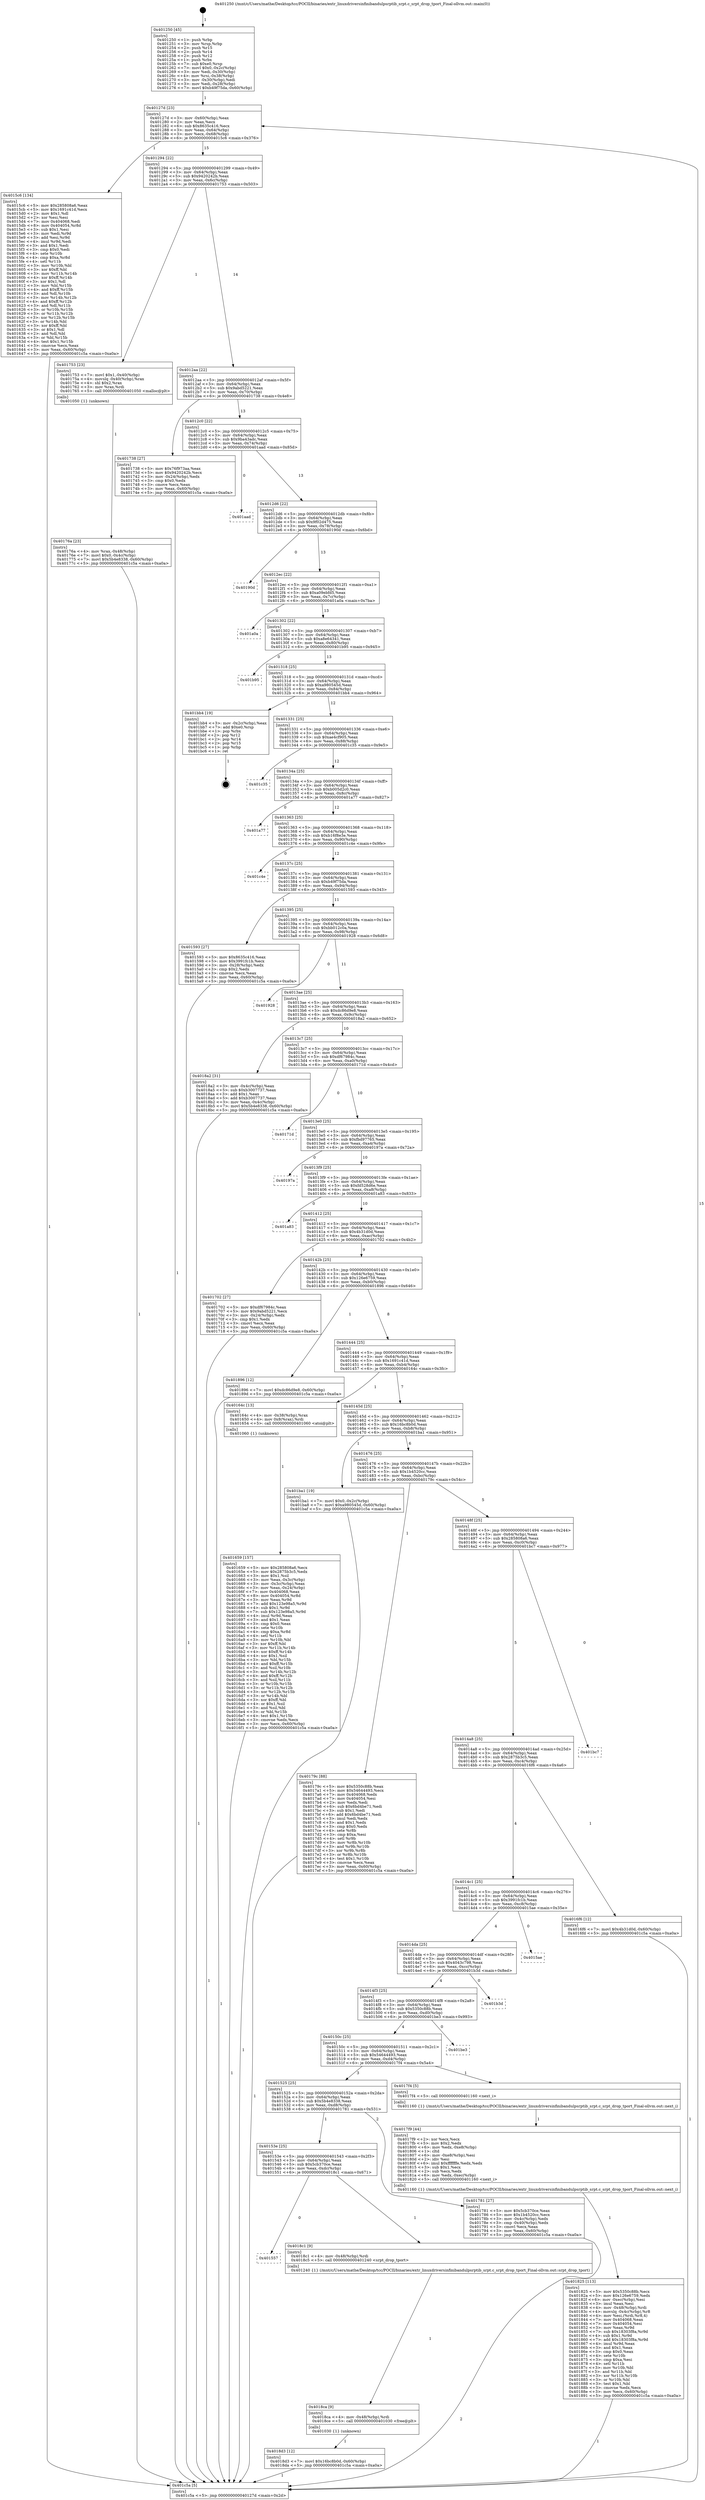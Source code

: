 digraph "0x401250" {
  label = "0x401250 (/mnt/c/Users/mathe/Desktop/tcc/POCII/binaries/extr_linuxdriversinfinibandulpsrptib_srpt.c_srpt_drop_tport_Final-ollvm.out::main(0))"
  labelloc = "t"
  node[shape=record]

  Entry [label="",width=0.3,height=0.3,shape=circle,fillcolor=black,style=filled]
  "0x40127d" [label="{
     0x40127d [23]\l
     | [instrs]\l
     &nbsp;&nbsp;0x40127d \<+3\>: mov -0x60(%rbp),%eax\l
     &nbsp;&nbsp;0x401280 \<+2\>: mov %eax,%ecx\l
     &nbsp;&nbsp;0x401282 \<+6\>: sub $0x8635c416,%ecx\l
     &nbsp;&nbsp;0x401288 \<+3\>: mov %eax,-0x64(%rbp)\l
     &nbsp;&nbsp;0x40128b \<+3\>: mov %ecx,-0x68(%rbp)\l
     &nbsp;&nbsp;0x40128e \<+6\>: je 00000000004015c6 \<main+0x376\>\l
  }"]
  "0x4015c6" [label="{
     0x4015c6 [134]\l
     | [instrs]\l
     &nbsp;&nbsp;0x4015c6 \<+5\>: mov $0x285808a6,%eax\l
     &nbsp;&nbsp;0x4015cb \<+5\>: mov $0x1691c41d,%ecx\l
     &nbsp;&nbsp;0x4015d0 \<+2\>: mov $0x1,%dl\l
     &nbsp;&nbsp;0x4015d2 \<+2\>: xor %esi,%esi\l
     &nbsp;&nbsp;0x4015d4 \<+7\>: mov 0x404068,%edi\l
     &nbsp;&nbsp;0x4015db \<+8\>: mov 0x404054,%r8d\l
     &nbsp;&nbsp;0x4015e3 \<+3\>: sub $0x1,%esi\l
     &nbsp;&nbsp;0x4015e6 \<+3\>: mov %edi,%r9d\l
     &nbsp;&nbsp;0x4015e9 \<+3\>: add %esi,%r9d\l
     &nbsp;&nbsp;0x4015ec \<+4\>: imul %r9d,%edi\l
     &nbsp;&nbsp;0x4015f0 \<+3\>: and $0x1,%edi\l
     &nbsp;&nbsp;0x4015f3 \<+3\>: cmp $0x0,%edi\l
     &nbsp;&nbsp;0x4015f6 \<+4\>: sete %r10b\l
     &nbsp;&nbsp;0x4015fa \<+4\>: cmp $0xa,%r8d\l
     &nbsp;&nbsp;0x4015fe \<+4\>: setl %r11b\l
     &nbsp;&nbsp;0x401602 \<+3\>: mov %r10b,%bl\l
     &nbsp;&nbsp;0x401605 \<+3\>: xor $0xff,%bl\l
     &nbsp;&nbsp;0x401608 \<+3\>: mov %r11b,%r14b\l
     &nbsp;&nbsp;0x40160b \<+4\>: xor $0xff,%r14b\l
     &nbsp;&nbsp;0x40160f \<+3\>: xor $0x1,%dl\l
     &nbsp;&nbsp;0x401612 \<+3\>: mov %bl,%r15b\l
     &nbsp;&nbsp;0x401615 \<+4\>: and $0xff,%r15b\l
     &nbsp;&nbsp;0x401619 \<+3\>: and %dl,%r10b\l
     &nbsp;&nbsp;0x40161c \<+3\>: mov %r14b,%r12b\l
     &nbsp;&nbsp;0x40161f \<+4\>: and $0xff,%r12b\l
     &nbsp;&nbsp;0x401623 \<+3\>: and %dl,%r11b\l
     &nbsp;&nbsp;0x401626 \<+3\>: or %r10b,%r15b\l
     &nbsp;&nbsp;0x401629 \<+3\>: or %r11b,%r12b\l
     &nbsp;&nbsp;0x40162c \<+3\>: xor %r12b,%r15b\l
     &nbsp;&nbsp;0x40162f \<+3\>: or %r14b,%bl\l
     &nbsp;&nbsp;0x401632 \<+3\>: xor $0xff,%bl\l
     &nbsp;&nbsp;0x401635 \<+3\>: or $0x1,%dl\l
     &nbsp;&nbsp;0x401638 \<+2\>: and %dl,%bl\l
     &nbsp;&nbsp;0x40163a \<+3\>: or %bl,%r15b\l
     &nbsp;&nbsp;0x40163d \<+4\>: test $0x1,%r15b\l
     &nbsp;&nbsp;0x401641 \<+3\>: cmovne %ecx,%eax\l
     &nbsp;&nbsp;0x401644 \<+3\>: mov %eax,-0x60(%rbp)\l
     &nbsp;&nbsp;0x401647 \<+5\>: jmp 0000000000401c5a \<main+0xa0a\>\l
  }"]
  "0x401294" [label="{
     0x401294 [22]\l
     | [instrs]\l
     &nbsp;&nbsp;0x401294 \<+5\>: jmp 0000000000401299 \<main+0x49\>\l
     &nbsp;&nbsp;0x401299 \<+3\>: mov -0x64(%rbp),%eax\l
     &nbsp;&nbsp;0x40129c \<+5\>: sub $0x9420242b,%eax\l
     &nbsp;&nbsp;0x4012a1 \<+3\>: mov %eax,-0x6c(%rbp)\l
     &nbsp;&nbsp;0x4012a4 \<+6\>: je 0000000000401753 \<main+0x503\>\l
  }"]
  Exit [label="",width=0.3,height=0.3,shape=circle,fillcolor=black,style=filled,peripheries=2]
  "0x401753" [label="{
     0x401753 [23]\l
     | [instrs]\l
     &nbsp;&nbsp;0x401753 \<+7\>: movl $0x1,-0x40(%rbp)\l
     &nbsp;&nbsp;0x40175a \<+4\>: movslq -0x40(%rbp),%rax\l
     &nbsp;&nbsp;0x40175e \<+4\>: shl $0x2,%rax\l
     &nbsp;&nbsp;0x401762 \<+3\>: mov %rax,%rdi\l
     &nbsp;&nbsp;0x401765 \<+5\>: call 0000000000401050 \<malloc@plt\>\l
     | [calls]\l
     &nbsp;&nbsp;0x401050 \{1\} (unknown)\l
  }"]
  "0x4012aa" [label="{
     0x4012aa [22]\l
     | [instrs]\l
     &nbsp;&nbsp;0x4012aa \<+5\>: jmp 00000000004012af \<main+0x5f\>\l
     &nbsp;&nbsp;0x4012af \<+3\>: mov -0x64(%rbp),%eax\l
     &nbsp;&nbsp;0x4012b2 \<+5\>: sub $0x9abd5221,%eax\l
     &nbsp;&nbsp;0x4012b7 \<+3\>: mov %eax,-0x70(%rbp)\l
     &nbsp;&nbsp;0x4012ba \<+6\>: je 0000000000401738 \<main+0x4e8\>\l
  }"]
  "0x4018d3" [label="{
     0x4018d3 [12]\l
     | [instrs]\l
     &nbsp;&nbsp;0x4018d3 \<+7\>: movl $0x16bc8b0d,-0x60(%rbp)\l
     &nbsp;&nbsp;0x4018da \<+5\>: jmp 0000000000401c5a \<main+0xa0a\>\l
  }"]
  "0x401738" [label="{
     0x401738 [27]\l
     | [instrs]\l
     &nbsp;&nbsp;0x401738 \<+5\>: mov $0x76f973aa,%eax\l
     &nbsp;&nbsp;0x40173d \<+5\>: mov $0x9420242b,%ecx\l
     &nbsp;&nbsp;0x401742 \<+3\>: mov -0x24(%rbp),%edx\l
     &nbsp;&nbsp;0x401745 \<+3\>: cmp $0x0,%edx\l
     &nbsp;&nbsp;0x401748 \<+3\>: cmove %ecx,%eax\l
     &nbsp;&nbsp;0x40174b \<+3\>: mov %eax,-0x60(%rbp)\l
     &nbsp;&nbsp;0x40174e \<+5\>: jmp 0000000000401c5a \<main+0xa0a\>\l
  }"]
  "0x4012c0" [label="{
     0x4012c0 [22]\l
     | [instrs]\l
     &nbsp;&nbsp;0x4012c0 \<+5\>: jmp 00000000004012c5 \<main+0x75\>\l
     &nbsp;&nbsp;0x4012c5 \<+3\>: mov -0x64(%rbp),%eax\l
     &nbsp;&nbsp;0x4012c8 \<+5\>: sub $0x9ba43adc,%eax\l
     &nbsp;&nbsp;0x4012cd \<+3\>: mov %eax,-0x74(%rbp)\l
     &nbsp;&nbsp;0x4012d0 \<+6\>: je 0000000000401aad \<main+0x85d\>\l
  }"]
  "0x4018ca" [label="{
     0x4018ca [9]\l
     | [instrs]\l
     &nbsp;&nbsp;0x4018ca \<+4\>: mov -0x48(%rbp),%rdi\l
     &nbsp;&nbsp;0x4018ce \<+5\>: call 0000000000401030 \<free@plt\>\l
     | [calls]\l
     &nbsp;&nbsp;0x401030 \{1\} (unknown)\l
  }"]
  "0x401aad" [label="{
     0x401aad\l
  }", style=dashed]
  "0x4012d6" [label="{
     0x4012d6 [22]\l
     | [instrs]\l
     &nbsp;&nbsp;0x4012d6 \<+5\>: jmp 00000000004012db \<main+0x8b\>\l
     &nbsp;&nbsp;0x4012db \<+3\>: mov -0x64(%rbp),%eax\l
     &nbsp;&nbsp;0x4012de \<+5\>: sub $0x9f02d475,%eax\l
     &nbsp;&nbsp;0x4012e3 \<+3\>: mov %eax,-0x78(%rbp)\l
     &nbsp;&nbsp;0x4012e6 \<+6\>: je 000000000040190d \<main+0x6bd\>\l
  }"]
  "0x401557" [label="{
     0x401557\l
  }", style=dashed]
  "0x40190d" [label="{
     0x40190d\l
  }", style=dashed]
  "0x4012ec" [label="{
     0x4012ec [22]\l
     | [instrs]\l
     &nbsp;&nbsp;0x4012ec \<+5\>: jmp 00000000004012f1 \<main+0xa1\>\l
     &nbsp;&nbsp;0x4012f1 \<+3\>: mov -0x64(%rbp),%eax\l
     &nbsp;&nbsp;0x4012f4 \<+5\>: sub $0xa09ebfd5,%eax\l
     &nbsp;&nbsp;0x4012f9 \<+3\>: mov %eax,-0x7c(%rbp)\l
     &nbsp;&nbsp;0x4012fc \<+6\>: je 0000000000401a0a \<main+0x7ba\>\l
  }"]
  "0x4018c1" [label="{
     0x4018c1 [9]\l
     | [instrs]\l
     &nbsp;&nbsp;0x4018c1 \<+4\>: mov -0x48(%rbp),%rdi\l
     &nbsp;&nbsp;0x4018c5 \<+5\>: call 0000000000401240 \<srpt_drop_tport\>\l
     | [calls]\l
     &nbsp;&nbsp;0x401240 \{1\} (/mnt/c/Users/mathe/Desktop/tcc/POCII/binaries/extr_linuxdriversinfinibandulpsrptib_srpt.c_srpt_drop_tport_Final-ollvm.out::srpt_drop_tport)\l
  }"]
  "0x401a0a" [label="{
     0x401a0a\l
  }", style=dashed]
  "0x401302" [label="{
     0x401302 [22]\l
     | [instrs]\l
     &nbsp;&nbsp;0x401302 \<+5\>: jmp 0000000000401307 \<main+0xb7\>\l
     &nbsp;&nbsp;0x401307 \<+3\>: mov -0x64(%rbp),%eax\l
     &nbsp;&nbsp;0x40130a \<+5\>: sub $0xa8e64341,%eax\l
     &nbsp;&nbsp;0x40130f \<+3\>: mov %eax,-0x80(%rbp)\l
     &nbsp;&nbsp;0x401312 \<+6\>: je 0000000000401b95 \<main+0x945\>\l
  }"]
  "0x401825" [label="{
     0x401825 [113]\l
     | [instrs]\l
     &nbsp;&nbsp;0x401825 \<+5\>: mov $0x5350c88b,%ecx\l
     &nbsp;&nbsp;0x40182a \<+5\>: mov $0x126e6759,%edx\l
     &nbsp;&nbsp;0x40182f \<+6\>: mov -0xec(%rbp),%esi\l
     &nbsp;&nbsp;0x401835 \<+3\>: imul %eax,%esi\l
     &nbsp;&nbsp;0x401838 \<+4\>: mov -0x48(%rbp),%rdi\l
     &nbsp;&nbsp;0x40183c \<+4\>: movslq -0x4c(%rbp),%r8\l
     &nbsp;&nbsp;0x401840 \<+4\>: mov %esi,(%rdi,%r8,4)\l
     &nbsp;&nbsp;0x401844 \<+7\>: mov 0x404068,%eax\l
     &nbsp;&nbsp;0x40184b \<+7\>: mov 0x404054,%esi\l
     &nbsp;&nbsp;0x401852 \<+3\>: mov %eax,%r9d\l
     &nbsp;&nbsp;0x401855 \<+7\>: sub $0x18303f8a,%r9d\l
     &nbsp;&nbsp;0x40185c \<+4\>: sub $0x1,%r9d\l
     &nbsp;&nbsp;0x401860 \<+7\>: add $0x18303f8a,%r9d\l
     &nbsp;&nbsp;0x401867 \<+4\>: imul %r9d,%eax\l
     &nbsp;&nbsp;0x40186b \<+3\>: and $0x1,%eax\l
     &nbsp;&nbsp;0x40186e \<+3\>: cmp $0x0,%eax\l
     &nbsp;&nbsp;0x401871 \<+4\>: sete %r10b\l
     &nbsp;&nbsp;0x401875 \<+3\>: cmp $0xa,%esi\l
     &nbsp;&nbsp;0x401878 \<+4\>: setl %r11b\l
     &nbsp;&nbsp;0x40187c \<+3\>: mov %r10b,%bl\l
     &nbsp;&nbsp;0x40187f \<+3\>: and %r11b,%bl\l
     &nbsp;&nbsp;0x401882 \<+3\>: xor %r11b,%r10b\l
     &nbsp;&nbsp;0x401885 \<+3\>: or %r10b,%bl\l
     &nbsp;&nbsp;0x401888 \<+3\>: test $0x1,%bl\l
     &nbsp;&nbsp;0x40188b \<+3\>: cmovne %edx,%ecx\l
     &nbsp;&nbsp;0x40188e \<+3\>: mov %ecx,-0x60(%rbp)\l
     &nbsp;&nbsp;0x401891 \<+5\>: jmp 0000000000401c5a \<main+0xa0a\>\l
  }"]
  "0x401b95" [label="{
     0x401b95\l
  }", style=dashed]
  "0x401318" [label="{
     0x401318 [25]\l
     | [instrs]\l
     &nbsp;&nbsp;0x401318 \<+5\>: jmp 000000000040131d \<main+0xcd\>\l
     &nbsp;&nbsp;0x40131d \<+3\>: mov -0x64(%rbp),%eax\l
     &nbsp;&nbsp;0x401320 \<+5\>: sub $0xa980545d,%eax\l
     &nbsp;&nbsp;0x401325 \<+6\>: mov %eax,-0x84(%rbp)\l
     &nbsp;&nbsp;0x40132b \<+6\>: je 0000000000401bb4 \<main+0x964\>\l
  }"]
  "0x4017f9" [label="{
     0x4017f9 [44]\l
     | [instrs]\l
     &nbsp;&nbsp;0x4017f9 \<+2\>: xor %ecx,%ecx\l
     &nbsp;&nbsp;0x4017fb \<+5\>: mov $0x2,%edx\l
     &nbsp;&nbsp;0x401800 \<+6\>: mov %edx,-0xe8(%rbp)\l
     &nbsp;&nbsp;0x401806 \<+1\>: cltd\l
     &nbsp;&nbsp;0x401807 \<+6\>: mov -0xe8(%rbp),%esi\l
     &nbsp;&nbsp;0x40180d \<+2\>: idiv %esi\l
     &nbsp;&nbsp;0x40180f \<+6\>: imul $0xfffffffe,%edx,%edx\l
     &nbsp;&nbsp;0x401815 \<+3\>: sub $0x1,%ecx\l
     &nbsp;&nbsp;0x401818 \<+2\>: sub %ecx,%edx\l
     &nbsp;&nbsp;0x40181a \<+6\>: mov %edx,-0xec(%rbp)\l
     &nbsp;&nbsp;0x401820 \<+5\>: call 0000000000401160 \<next_i\>\l
     | [calls]\l
     &nbsp;&nbsp;0x401160 \{1\} (/mnt/c/Users/mathe/Desktop/tcc/POCII/binaries/extr_linuxdriversinfinibandulpsrptib_srpt.c_srpt_drop_tport_Final-ollvm.out::next_i)\l
  }"]
  "0x401bb4" [label="{
     0x401bb4 [19]\l
     | [instrs]\l
     &nbsp;&nbsp;0x401bb4 \<+3\>: mov -0x2c(%rbp),%eax\l
     &nbsp;&nbsp;0x401bb7 \<+7\>: add $0xe0,%rsp\l
     &nbsp;&nbsp;0x401bbe \<+1\>: pop %rbx\l
     &nbsp;&nbsp;0x401bbf \<+2\>: pop %r12\l
     &nbsp;&nbsp;0x401bc1 \<+2\>: pop %r14\l
     &nbsp;&nbsp;0x401bc3 \<+2\>: pop %r15\l
     &nbsp;&nbsp;0x401bc5 \<+1\>: pop %rbp\l
     &nbsp;&nbsp;0x401bc6 \<+1\>: ret\l
  }"]
  "0x401331" [label="{
     0x401331 [25]\l
     | [instrs]\l
     &nbsp;&nbsp;0x401331 \<+5\>: jmp 0000000000401336 \<main+0xe6\>\l
     &nbsp;&nbsp;0x401336 \<+3\>: mov -0x64(%rbp),%eax\l
     &nbsp;&nbsp;0x401339 \<+5\>: sub $0xae4cf905,%eax\l
     &nbsp;&nbsp;0x40133e \<+6\>: mov %eax,-0x88(%rbp)\l
     &nbsp;&nbsp;0x401344 \<+6\>: je 0000000000401c35 \<main+0x9e5\>\l
  }"]
  "0x40153e" [label="{
     0x40153e [25]\l
     | [instrs]\l
     &nbsp;&nbsp;0x40153e \<+5\>: jmp 0000000000401543 \<main+0x2f3\>\l
     &nbsp;&nbsp;0x401543 \<+3\>: mov -0x64(%rbp),%eax\l
     &nbsp;&nbsp;0x401546 \<+5\>: sub $0x5cb370ce,%eax\l
     &nbsp;&nbsp;0x40154b \<+6\>: mov %eax,-0xdc(%rbp)\l
     &nbsp;&nbsp;0x401551 \<+6\>: je 00000000004018c1 \<main+0x671\>\l
  }"]
  "0x401c35" [label="{
     0x401c35\l
  }", style=dashed]
  "0x40134a" [label="{
     0x40134a [25]\l
     | [instrs]\l
     &nbsp;&nbsp;0x40134a \<+5\>: jmp 000000000040134f \<main+0xff\>\l
     &nbsp;&nbsp;0x40134f \<+3\>: mov -0x64(%rbp),%eax\l
     &nbsp;&nbsp;0x401352 \<+5\>: sub $0xb005d2c0,%eax\l
     &nbsp;&nbsp;0x401357 \<+6\>: mov %eax,-0x8c(%rbp)\l
     &nbsp;&nbsp;0x40135d \<+6\>: je 0000000000401a77 \<main+0x827\>\l
  }"]
  "0x401781" [label="{
     0x401781 [27]\l
     | [instrs]\l
     &nbsp;&nbsp;0x401781 \<+5\>: mov $0x5cb370ce,%eax\l
     &nbsp;&nbsp;0x401786 \<+5\>: mov $0x1b4520cc,%ecx\l
     &nbsp;&nbsp;0x40178b \<+3\>: mov -0x4c(%rbp),%edx\l
     &nbsp;&nbsp;0x40178e \<+3\>: cmp -0x40(%rbp),%edx\l
     &nbsp;&nbsp;0x401791 \<+3\>: cmovl %ecx,%eax\l
     &nbsp;&nbsp;0x401794 \<+3\>: mov %eax,-0x60(%rbp)\l
     &nbsp;&nbsp;0x401797 \<+5\>: jmp 0000000000401c5a \<main+0xa0a\>\l
  }"]
  "0x401a77" [label="{
     0x401a77\l
  }", style=dashed]
  "0x401363" [label="{
     0x401363 [25]\l
     | [instrs]\l
     &nbsp;&nbsp;0x401363 \<+5\>: jmp 0000000000401368 \<main+0x118\>\l
     &nbsp;&nbsp;0x401368 \<+3\>: mov -0x64(%rbp),%eax\l
     &nbsp;&nbsp;0x40136b \<+5\>: sub $0xb16f8e3e,%eax\l
     &nbsp;&nbsp;0x401370 \<+6\>: mov %eax,-0x90(%rbp)\l
     &nbsp;&nbsp;0x401376 \<+6\>: je 0000000000401c4e \<main+0x9fe\>\l
  }"]
  "0x401525" [label="{
     0x401525 [25]\l
     | [instrs]\l
     &nbsp;&nbsp;0x401525 \<+5\>: jmp 000000000040152a \<main+0x2da\>\l
     &nbsp;&nbsp;0x40152a \<+3\>: mov -0x64(%rbp),%eax\l
     &nbsp;&nbsp;0x40152d \<+5\>: sub $0x5b4e8338,%eax\l
     &nbsp;&nbsp;0x401532 \<+6\>: mov %eax,-0xd8(%rbp)\l
     &nbsp;&nbsp;0x401538 \<+6\>: je 0000000000401781 \<main+0x531\>\l
  }"]
  "0x401c4e" [label="{
     0x401c4e\l
  }", style=dashed]
  "0x40137c" [label="{
     0x40137c [25]\l
     | [instrs]\l
     &nbsp;&nbsp;0x40137c \<+5\>: jmp 0000000000401381 \<main+0x131\>\l
     &nbsp;&nbsp;0x401381 \<+3\>: mov -0x64(%rbp),%eax\l
     &nbsp;&nbsp;0x401384 \<+5\>: sub $0xb49f75da,%eax\l
     &nbsp;&nbsp;0x401389 \<+6\>: mov %eax,-0x94(%rbp)\l
     &nbsp;&nbsp;0x40138f \<+6\>: je 0000000000401593 \<main+0x343\>\l
  }"]
  "0x4017f4" [label="{
     0x4017f4 [5]\l
     | [instrs]\l
     &nbsp;&nbsp;0x4017f4 \<+5\>: call 0000000000401160 \<next_i\>\l
     | [calls]\l
     &nbsp;&nbsp;0x401160 \{1\} (/mnt/c/Users/mathe/Desktop/tcc/POCII/binaries/extr_linuxdriversinfinibandulpsrptib_srpt.c_srpt_drop_tport_Final-ollvm.out::next_i)\l
  }"]
  "0x401593" [label="{
     0x401593 [27]\l
     | [instrs]\l
     &nbsp;&nbsp;0x401593 \<+5\>: mov $0x8635c416,%eax\l
     &nbsp;&nbsp;0x401598 \<+5\>: mov $0x3991fc1b,%ecx\l
     &nbsp;&nbsp;0x40159d \<+3\>: mov -0x28(%rbp),%edx\l
     &nbsp;&nbsp;0x4015a0 \<+3\>: cmp $0x2,%edx\l
     &nbsp;&nbsp;0x4015a3 \<+3\>: cmovne %ecx,%eax\l
     &nbsp;&nbsp;0x4015a6 \<+3\>: mov %eax,-0x60(%rbp)\l
     &nbsp;&nbsp;0x4015a9 \<+5\>: jmp 0000000000401c5a \<main+0xa0a\>\l
  }"]
  "0x401395" [label="{
     0x401395 [25]\l
     | [instrs]\l
     &nbsp;&nbsp;0x401395 \<+5\>: jmp 000000000040139a \<main+0x14a\>\l
     &nbsp;&nbsp;0x40139a \<+3\>: mov -0x64(%rbp),%eax\l
     &nbsp;&nbsp;0x40139d \<+5\>: sub $0xbb012c0a,%eax\l
     &nbsp;&nbsp;0x4013a2 \<+6\>: mov %eax,-0x98(%rbp)\l
     &nbsp;&nbsp;0x4013a8 \<+6\>: je 0000000000401928 \<main+0x6d8\>\l
  }"]
  "0x401c5a" [label="{
     0x401c5a [5]\l
     | [instrs]\l
     &nbsp;&nbsp;0x401c5a \<+5\>: jmp 000000000040127d \<main+0x2d\>\l
  }"]
  "0x401250" [label="{
     0x401250 [45]\l
     | [instrs]\l
     &nbsp;&nbsp;0x401250 \<+1\>: push %rbp\l
     &nbsp;&nbsp;0x401251 \<+3\>: mov %rsp,%rbp\l
     &nbsp;&nbsp;0x401254 \<+2\>: push %r15\l
     &nbsp;&nbsp;0x401256 \<+2\>: push %r14\l
     &nbsp;&nbsp;0x401258 \<+2\>: push %r12\l
     &nbsp;&nbsp;0x40125a \<+1\>: push %rbx\l
     &nbsp;&nbsp;0x40125b \<+7\>: sub $0xe0,%rsp\l
     &nbsp;&nbsp;0x401262 \<+7\>: movl $0x0,-0x2c(%rbp)\l
     &nbsp;&nbsp;0x401269 \<+3\>: mov %edi,-0x30(%rbp)\l
     &nbsp;&nbsp;0x40126c \<+4\>: mov %rsi,-0x38(%rbp)\l
     &nbsp;&nbsp;0x401270 \<+3\>: mov -0x30(%rbp),%edi\l
     &nbsp;&nbsp;0x401273 \<+3\>: mov %edi,-0x28(%rbp)\l
     &nbsp;&nbsp;0x401276 \<+7\>: movl $0xb49f75da,-0x60(%rbp)\l
  }"]
  "0x40150c" [label="{
     0x40150c [25]\l
     | [instrs]\l
     &nbsp;&nbsp;0x40150c \<+5\>: jmp 0000000000401511 \<main+0x2c1\>\l
     &nbsp;&nbsp;0x401511 \<+3\>: mov -0x64(%rbp),%eax\l
     &nbsp;&nbsp;0x401514 \<+5\>: sub $0x54644493,%eax\l
     &nbsp;&nbsp;0x401519 \<+6\>: mov %eax,-0xd4(%rbp)\l
     &nbsp;&nbsp;0x40151f \<+6\>: je 00000000004017f4 \<main+0x5a4\>\l
  }"]
  "0x401928" [label="{
     0x401928\l
  }", style=dashed]
  "0x4013ae" [label="{
     0x4013ae [25]\l
     | [instrs]\l
     &nbsp;&nbsp;0x4013ae \<+5\>: jmp 00000000004013b3 \<main+0x163\>\l
     &nbsp;&nbsp;0x4013b3 \<+3\>: mov -0x64(%rbp),%eax\l
     &nbsp;&nbsp;0x4013b6 \<+5\>: sub $0xdc86d9e8,%eax\l
     &nbsp;&nbsp;0x4013bb \<+6\>: mov %eax,-0x9c(%rbp)\l
     &nbsp;&nbsp;0x4013c1 \<+6\>: je 00000000004018a2 \<main+0x652\>\l
  }"]
  "0x401be3" [label="{
     0x401be3\l
  }", style=dashed]
  "0x4018a2" [label="{
     0x4018a2 [31]\l
     | [instrs]\l
     &nbsp;&nbsp;0x4018a2 \<+3\>: mov -0x4c(%rbp),%eax\l
     &nbsp;&nbsp;0x4018a5 \<+5\>: sub $0xb3007737,%eax\l
     &nbsp;&nbsp;0x4018aa \<+3\>: add $0x1,%eax\l
     &nbsp;&nbsp;0x4018ad \<+5\>: add $0xb3007737,%eax\l
     &nbsp;&nbsp;0x4018b2 \<+3\>: mov %eax,-0x4c(%rbp)\l
     &nbsp;&nbsp;0x4018b5 \<+7\>: movl $0x5b4e8338,-0x60(%rbp)\l
     &nbsp;&nbsp;0x4018bc \<+5\>: jmp 0000000000401c5a \<main+0xa0a\>\l
  }"]
  "0x4013c7" [label="{
     0x4013c7 [25]\l
     | [instrs]\l
     &nbsp;&nbsp;0x4013c7 \<+5\>: jmp 00000000004013cc \<main+0x17c\>\l
     &nbsp;&nbsp;0x4013cc \<+3\>: mov -0x64(%rbp),%eax\l
     &nbsp;&nbsp;0x4013cf \<+5\>: sub $0xdf67984c,%eax\l
     &nbsp;&nbsp;0x4013d4 \<+6\>: mov %eax,-0xa0(%rbp)\l
     &nbsp;&nbsp;0x4013da \<+6\>: je 000000000040171d \<main+0x4cd\>\l
  }"]
  "0x4014f3" [label="{
     0x4014f3 [25]\l
     | [instrs]\l
     &nbsp;&nbsp;0x4014f3 \<+5\>: jmp 00000000004014f8 \<main+0x2a8\>\l
     &nbsp;&nbsp;0x4014f8 \<+3\>: mov -0x64(%rbp),%eax\l
     &nbsp;&nbsp;0x4014fb \<+5\>: sub $0x5350c88b,%eax\l
     &nbsp;&nbsp;0x401500 \<+6\>: mov %eax,-0xd0(%rbp)\l
     &nbsp;&nbsp;0x401506 \<+6\>: je 0000000000401be3 \<main+0x993\>\l
  }"]
  "0x40171d" [label="{
     0x40171d\l
  }", style=dashed]
  "0x4013e0" [label="{
     0x4013e0 [25]\l
     | [instrs]\l
     &nbsp;&nbsp;0x4013e0 \<+5\>: jmp 00000000004013e5 \<main+0x195\>\l
     &nbsp;&nbsp;0x4013e5 \<+3\>: mov -0x64(%rbp),%eax\l
     &nbsp;&nbsp;0x4013e8 \<+5\>: sub $0xfbd97765,%eax\l
     &nbsp;&nbsp;0x4013ed \<+6\>: mov %eax,-0xa4(%rbp)\l
     &nbsp;&nbsp;0x4013f3 \<+6\>: je 000000000040197a \<main+0x72a\>\l
  }"]
  "0x401b3d" [label="{
     0x401b3d\l
  }", style=dashed]
  "0x40197a" [label="{
     0x40197a\l
  }", style=dashed]
  "0x4013f9" [label="{
     0x4013f9 [25]\l
     | [instrs]\l
     &nbsp;&nbsp;0x4013f9 \<+5\>: jmp 00000000004013fe \<main+0x1ae\>\l
     &nbsp;&nbsp;0x4013fe \<+3\>: mov -0x64(%rbp),%eax\l
     &nbsp;&nbsp;0x401401 \<+5\>: sub $0xfd528d6e,%eax\l
     &nbsp;&nbsp;0x401406 \<+6\>: mov %eax,-0xa8(%rbp)\l
     &nbsp;&nbsp;0x40140c \<+6\>: je 0000000000401a83 \<main+0x833\>\l
  }"]
  "0x4014da" [label="{
     0x4014da [25]\l
     | [instrs]\l
     &nbsp;&nbsp;0x4014da \<+5\>: jmp 00000000004014df \<main+0x28f\>\l
     &nbsp;&nbsp;0x4014df \<+3\>: mov -0x64(%rbp),%eax\l
     &nbsp;&nbsp;0x4014e2 \<+5\>: sub $0x4043c798,%eax\l
     &nbsp;&nbsp;0x4014e7 \<+6\>: mov %eax,-0xcc(%rbp)\l
     &nbsp;&nbsp;0x4014ed \<+6\>: je 0000000000401b3d \<main+0x8ed\>\l
  }"]
  "0x401a83" [label="{
     0x401a83\l
  }", style=dashed]
  "0x401412" [label="{
     0x401412 [25]\l
     | [instrs]\l
     &nbsp;&nbsp;0x401412 \<+5\>: jmp 0000000000401417 \<main+0x1c7\>\l
     &nbsp;&nbsp;0x401417 \<+3\>: mov -0x64(%rbp),%eax\l
     &nbsp;&nbsp;0x40141a \<+5\>: sub $0x4b31d0d,%eax\l
     &nbsp;&nbsp;0x40141f \<+6\>: mov %eax,-0xac(%rbp)\l
     &nbsp;&nbsp;0x401425 \<+6\>: je 0000000000401702 \<main+0x4b2\>\l
  }"]
  "0x4015ae" [label="{
     0x4015ae\l
  }", style=dashed]
  "0x401702" [label="{
     0x401702 [27]\l
     | [instrs]\l
     &nbsp;&nbsp;0x401702 \<+5\>: mov $0xdf67984c,%eax\l
     &nbsp;&nbsp;0x401707 \<+5\>: mov $0x9abd5221,%ecx\l
     &nbsp;&nbsp;0x40170c \<+3\>: mov -0x24(%rbp),%edx\l
     &nbsp;&nbsp;0x40170f \<+3\>: cmp $0x1,%edx\l
     &nbsp;&nbsp;0x401712 \<+3\>: cmovl %ecx,%eax\l
     &nbsp;&nbsp;0x401715 \<+3\>: mov %eax,-0x60(%rbp)\l
     &nbsp;&nbsp;0x401718 \<+5\>: jmp 0000000000401c5a \<main+0xa0a\>\l
  }"]
  "0x40142b" [label="{
     0x40142b [25]\l
     | [instrs]\l
     &nbsp;&nbsp;0x40142b \<+5\>: jmp 0000000000401430 \<main+0x1e0\>\l
     &nbsp;&nbsp;0x401430 \<+3\>: mov -0x64(%rbp),%eax\l
     &nbsp;&nbsp;0x401433 \<+5\>: sub $0x126e6759,%eax\l
     &nbsp;&nbsp;0x401438 \<+6\>: mov %eax,-0xb0(%rbp)\l
     &nbsp;&nbsp;0x40143e \<+6\>: je 0000000000401896 \<main+0x646\>\l
  }"]
  "0x40176a" [label="{
     0x40176a [23]\l
     | [instrs]\l
     &nbsp;&nbsp;0x40176a \<+4\>: mov %rax,-0x48(%rbp)\l
     &nbsp;&nbsp;0x40176e \<+7\>: movl $0x0,-0x4c(%rbp)\l
     &nbsp;&nbsp;0x401775 \<+7\>: movl $0x5b4e8338,-0x60(%rbp)\l
     &nbsp;&nbsp;0x40177c \<+5\>: jmp 0000000000401c5a \<main+0xa0a\>\l
  }"]
  "0x401896" [label="{
     0x401896 [12]\l
     | [instrs]\l
     &nbsp;&nbsp;0x401896 \<+7\>: movl $0xdc86d9e8,-0x60(%rbp)\l
     &nbsp;&nbsp;0x40189d \<+5\>: jmp 0000000000401c5a \<main+0xa0a\>\l
  }"]
  "0x401444" [label="{
     0x401444 [25]\l
     | [instrs]\l
     &nbsp;&nbsp;0x401444 \<+5\>: jmp 0000000000401449 \<main+0x1f9\>\l
     &nbsp;&nbsp;0x401449 \<+3\>: mov -0x64(%rbp),%eax\l
     &nbsp;&nbsp;0x40144c \<+5\>: sub $0x1691c41d,%eax\l
     &nbsp;&nbsp;0x401451 \<+6\>: mov %eax,-0xb4(%rbp)\l
     &nbsp;&nbsp;0x401457 \<+6\>: je 000000000040164c \<main+0x3fc\>\l
  }"]
  "0x4014c1" [label="{
     0x4014c1 [25]\l
     | [instrs]\l
     &nbsp;&nbsp;0x4014c1 \<+5\>: jmp 00000000004014c6 \<main+0x276\>\l
     &nbsp;&nbsp;0x4014c6 \<+3\>: mov -0x64(%rbp),%eax\l
     &nbsp;&nbsp;0x4014c9 \<+5\>: sub $0x3991fc1b,%eax\l
     &nbsp;&nbsp;0x4014ce \<+6\>: mov %eax,-0xc8(%rbp)\l
     &nbsp;&nbsp;0x4014d4 \<+6\>: je 00000000004015ae \<main+0x35e\>\l
  }"]
  "0x40164c" [label="{
     0x40164c [13]\l
     | [instrs]\l
     &nbsp;&nbsp;0x40164c \<+4\>: mov -0x38(%rbp),%rax\l
     &nbsp;&nbsp;0x401650 \<+4\>: mov 0x8(%rax),%rdi\l
     &nbsp;&nbsp;0x401654 \<+5\>: call 0000000000401060 \<atoi@plt\>\l
     | [calls]\l
     &nbsp;&nbsp;0x401060 \{1\} (unknown)\l
  }"]
  "0x40145d" [label="{
     0x40145d [25]\l
     | [instrs]\l
     &nbsp;&nbsp;0x40145d \<+5\>: jmp 0000000000401462 \<main+0x212\>\l
     &nbsp;&nbsp;0x401462 \<+3\>: mov -0x64(%rbp),%eax\l
     &nbsp;&nbsp;0x401465 \<+5\>: sub $0x16bc8b0d,%eax\l
     &nbsp;&nbsp;0x40146a \<+6\>: mov %eax,-0xb8(%rbp)\l
     &nbsp;&nbsp;0x401470 \<+6\>: je 0000000000401ba1 \<main+0x951\>\l
  }"]
  "0x401659" [label="{
     0x401659 [157]\l
     | [instrs]\l
     &nbsp;&nbsp;0x401659 \<+5\>: mov $0x285808a6,%ecx\l
     &nbsp;&nbsp;0x40165e \<+5\>: mov $0x2875b3c5,%edx\l
     &nbsp;&nbsp;0x401663 \<+3\>: mov $0x1,%sil\l
     &nbsp;&nbsp;0x401666 \<+3\>: mov %eax,-0x3c(%rbp)\l
     &nbsp;&nbsp;0x401669 \<+3\>: mov -0x3c(%rbp),%eax\l
     &nbsp;&nbsp;0x40166c \<+3\>: mov %eax,-0x24(%rbp)\l
     &nbsp;&nbsp;0x40166f \<+7\>: mov 0x404068,%eax\l
     &nbsp;&nbsp;0x401676 \<+8\>: mov 0x404054,%r8d\l
     &nbsp;&nbsp;0x40167e \<+3\>: mov %eax,%r9d\l
     &nbsp;&nbsp;0x401681 \<+7\>: add $0x123e98a5,%r9d\l
     &nbsp;&nbsp;0x401688 \<+4\>: sub $0x1,%r9d\l
     &nbsp;&nbsp;0x40168c \<+7\>: sub $0x123e98a5,%r9d\l
     &nbsp;&nbsp;0x401693 \<+4\>: imul %r9d,%eax\l
     &nbsp;&nbsp;0x401697 \<+3\>: and $0x1,%eax\l
     &nbsp;&nbsp;0x40169a \<+3\>: cmp $0x0,%eax\l
     &nbsp;&nbsp;0x40169d \<+4\>: sete %r10b\l
     &nbsp;&nbsp;0x4016a1 \<+4\>: cmp $0xa,%r8d\l
     &nbsp;&nbsp;0x4016a5 \<+4\>: setl %r11b\l
     &nbsp;&nbsp;0x4016a9 \<+3\>: mov %r10b,%bl\l
     &nbsp;&nbsp;0x4016ac \<+3\>: xor $0xff,%bl\l
     &nbsp;&nbsp;0x4016af \<+3\>: mov %r11b,%r14b\l
     &nbsp;&nbsp;0x4016b2 \<+4\>: xor $0xff,%r14b\l
     &nbsp;&nbsp;0x4016b6 \<+4\>: xor $0x1,%sil\l
     &nbsp;&nbsp;0x4016ba \<+3\>: mov %bl,%r15b\l
     &nbsp;&nbsp;0x4016bd \<+4\>: and $0xff,%r15b\l
     &nbsp;&nbsp;0x4016c1 \<+3\>: and %sil,%r10b\l
     &nbsp;&nbsp;0x4016c4 \<+3\>: mov %r14b,%r12b\l
     &nbsp;&nbsp;0x4016c7 \<+4\>: and $0xff,%r12b\l
     &nbsp;&nbsp;0x4016cb \<+3\>: and %sil,%r11b\l
     &nbsp;&nbsp;0x4016ce \<+3\>: or %r10b,%r15b\l
     &nbsp;&nbsp;0x4016d1 \<+3\>: or %r11b,%r12b\l
     &nbsp;&nbsp;0x4016d4 \<+3\>: xor %r12b,%r15b\l
     &nbsp;&nbsp;0x4016d7 \<+3\>: or %r14b,%bl\l
     &nbsp;&nbsp;0x4016da \<+3\>: xor $0xff,%bl\l
     &nbsp;&nbsp;0x4016dd \<+4\>: or $0x1,%sil\l
     &nbsp;&nbsp;0x4016e1 \<+3\>: and %sil,%bl\l
     &nbsp;&nbsp;0x4016e4 \<+3\>: or %bl,%r15b\l
     &nbsp;&nbsp;0x4016e7 \<+4\>: test $0x1,%r15b\l
     &nbsp;&nbsp;0x4016eb \<+3\>: cmovne %edx,%ecx\l
     &nbsp;&nbsp;0x4016ee \<+3\>: mov %ecx,-0x60(%rbp)\l
     &nbsp;&nbsp;0x4016f1 \<+5\>: jmp 0000000000401c5a \<main+0xa0a\>\l
  }"]
  "0x4016f6" [label="{
     0x4016f6 [12]\l
     | [instrs]\l
     &nbsp;&nbsp;0x4016f6 \<+7\>: movl $0x4b31d0d,-0x60(%rbp)\l
     &nbsp;&nbsp;0x4016fd \<+5\>: jmp 0000000000401c5a \<main+0xa0a\>\l
  }"]
  "0x401ba1" [label="{
     0x401ba1 [19]\l
     | [instrs]\l
     &nbsp;&nbsp;0x401ba1 \<+7\>: movl $0x0,-0x2c(%rbp)\l
     &nbsp;&nbsp;0x401ba8 \<+7\>: movl $0xa980545d,-0x60(%rbp)\l
     &nbsp;&nbsp;0x401baf \<+5\>: jmp 0000000000401c5a \<main+0xa0a\>\l
  }"]
  "0x401476" [label="{
     0x401476 [25]\l
     | [instrs]\l
     &nbsp;&nbsp;0x401476 \<+5\>: jmp 000000000040147b \<main+0x22b\>\l
     &nbsp;&nbsp;0x40147b \<+3\>: mov -0x64(%rbp),%eax\l
     &nbsp;&nbsp;0x40147e \<+5\>: sub $0x1b4520cc,%eax\l
     &nbsp;&nbsp;0x401483 \<+6\>: mov %eax,-0xbc(%rbp)\l
     &nbsp;&nbsp;0x401489 \<+6\>: je 000000000040179c \<main+0x54c\>\l
  }"]
  "0x4014a8" [label="{
     0x4014a8 [25]\l
     | [instrs]\l
     &nbsp;&nbsp;0x4014a8 \<+5\>: jmp 00000000004014ad \<main+0x25d\>\l
     &nbsp;&nbsp;0x4014ad \<+3\>: mov -0x64(%rbp),%eax\l
     &nbsp;&nbsp;0x4014b0 \<+5\>: sub $0x2875b3c5,%eax\l
     &nbsp;&nbsp;0x4014b5 \<+6\>: mov %eax,-0xc4(%rbp)\l
     &nbsp;&nbsp;0x4014bb \<+6\>: je 00000000004016f6 \<main+0x4a6\>\l
  }"]
  "0x40179c" [label="{
     0x40179c [88]\l
     | [instrs]\l
     &nbsp;&nbsp;0x40179c \<+5\>: mov $0x5350c88b,%eax\l
     &nbsp;&nbsp;0x4017a1 \<+5\>: mov $0x54644493,%ecx\l
     &nbsp;&nbsp;0x4017a6 \<+7\>: mov 0x404068,%edx\l
     &nbsp;&nbsp;0x4017ad \<+7\>: mov 0x404054,%esi\l
     &nbsp;&nbsp;0x4017b4 \<+2\>: mov %edx,%edi\l
     &nbsp;&nbsp;0x4017b6 \<+6\>: sub $0x6bd4be71,%edi\l
     &nbsp;&nbsp;0x4017bc \<+3\>: sub $0x1,%edi\l
     &nbsp;&nbsp;0x4017bf \<+6\>: add $0x6bd4be71,%edi\l
     &nbsp;&nbsp;0x4017c5 \<+3\>: imul %edi,%edx\l
     &nbsp;&nbsp;0x4017c8 \<+3\>: and $0x1,%edx\l
     &nbsp;&nbsp;0x4017cb \<+3\>: cmp $0x0,%edx\l
     &nbsp;&nbsp;0x4017ce \<+4\>: sete %r8b\l
     &nbsp;&nbsp;0x4017d2 \<+3\>: cmp $0xa,%esi\l
     &nbsp;&nbsp;0x4017d5 \<+4\>: setl %r9b\l
     &nbsp;&nbsp;0x4017d9 \<+3\>: mov %r8b,%r10b\l
     &nbsp;&nbsp;0x4017dc \<+3\>: and %r9b,%r10b\l
     &nbsp;&nbsp;0x4017df \<+3\>: xor %r9b,%r8b\l
     &nbsp;&nbsp;0x4017e2 \<+3\>: or %r8b,%r10b\l
     &nbsp;&nbsp;0x4017e5 \<+4\>: test $0x1,%r10b\l
     &nbsp;&nbsp;0x4017e9 \<+3\>: cmovne %ecx,%eax\l
     &nbsp;&nbsp;0x4017ec \<+3\>: mov %eax,-0x60(%rbp)\l
     &nbsp;&nbsp;0x4017ef \<+5\>: jmp 0000000000401c5a \<main+0xa0a\>\l
  }"]
  "0x40148f" [label="{
     0x40148f [25]\l
     | [instrs]\l
     &nbsp;&nbsp;0x40148f \<+5\>: jmp 0000000000401494 \<main+0x244\>\l
     &nbsp;&nbsp;0x401494 \<+3\>: mov -0x64(%rbp),%eax\l
     &nbsp;&nbsp;0x401497 \<+5\>: sub $0x285808a6,%eax\l
     &nbsp;&nbsp;0x40149c \<+6\>: mov %eax,-0xc0(%rbp)\l
     &nbsp;&nbsp;0x4014a2 \<+6\>: je 0000000000401bc7 \<main+0x977\>\l
  }"]
  "0x401bc7" [label="{
     0x401bc7\l
  }", style=dashed]
  Entry -> "0x401250" [label=" 1"]
  "0x40127d" -> "0x4015c6" [label=" 1"]
  "0x40127d" -> "0x401294" [label=" 15"]
  "0x401bb4" -> Exit [label=" 1"]
  "0x401294" -> "0x401753" [label=" 1"]
  "0x401294" -> "0x4012aa" [label=" 14"]
  "0x401ba1" -> "0x401c5a" [label=" 1"]
  "0x4012aa" -> "0x401738" [label=" 1"]
  "0x4012aa" -> "0x4012c0" [label=" 13"]
  "0x4018d3" -> "0x401c5a" [label=" 1"]
  "0x4012c0" -> "0x401aad" [label=" 0"]
  "0x4012c0" -> "0x4012d6" [label=" 13"]
  "0x4018ca" -> "0x4018d3" [label=" 1"]
  "0x4012d6" -> "0x40190d" [label=" 0"]
  "0x4012d6" -> "0x4012ec" [label=" 13"]
  "0x4018c1" -> "0x4018ca" [label=" 1"]
  "0x4012ec" -> "0x401a0a" [label=" 0"]
  "0x4012ec" -> "0x401302" [label=" 13"]
  "0x40153e" -> "0x401557" [label=" 0"]
  "0x401302" -> "0x401b95" [label=" 0"]
  "0x401302" -> "0x401318" [label=" 13"]
  "0x40153e" -> "0x4018c1" [label=" 1"]
  "0x401318" -> "0x401bb4" [label=" 1"]
  "0x401318" -> "0x401331" [label=" 12"]
  "0x4018a2" -> "0x401c5a" [label=" 1"]
  "0x401331" -> "0x401c35" [label=" 0"]
  "0x401331" -> "0x40134a" [label=" 12"]
  "0x401896" -> "0x401c5a" [label=" 1"]
  "0x40134a" -> "0x401a77" [label=" 0"]
  "0x40134a" -> "0x401363" [label=" 12"]
  "0x401825" -> "0x401c5a" [label=" 1"]
  "0x401363" -> "0x401c4e" [label=" 0"]
  "0x401363" -> "0x40137c" [label=" 12"]
  "0x4017f4" -> "0x4017f9" [label=" 1"]
  "0x40137c" -> "0x401593" [label=" 1"]
  "0x40137c" -> "0x401395" [label=" 11"]
  "0x401593" -> "0x401c5a" [label=" 1"]
  "0x401250" -> "0x40127d" [label=" 1"]
  "0x401c5a" -> "0x40127d" [label=" 15"]
  "0x4015c6" -> "0x401c5a" [label=" 1"]
  "0x40179c" -> "0x401c5a" [label=" 1"]
  "0x401395" -> "0x401928" [label=" 0"]
  "0x401395" -> "0x4013ae" [label=" 11"]
  "0x401525" -> "0x40153e" [label=" 1"]
  "0x4013ae" -> "0x4018a2" [label=" 1"]
  "0x4013ae" -> "0x4013c7" [label=" 10"]
  "0x401525" -> "0x401781" [label=" 2"]
  "0x4013c7" -> "0x40171d" [label=" 0"]
  "0x4013c7" -> "0x4013e0" [label=" 10"]
  "0x40150c" -> "0x401525" [label=" 3"]
  "0x4013e0" -> "0x40197a" [label=" 0"]
  "0x4013e0" -> "0x4013f9" [label=" 10"]
  "0x40150c" -> "0x4017f4" [label=" 1"]
  "0x4013f9" -> "0x401a83" [label=" 0"]
  "0x4013f9" -> "0x401412" [label=" 10"]
  "0x4014f3" -> "0x40150c" [label=" 4"]
  "0x401412" -> "0x401702" [label=" 1"]
  "0x401412" -> "0x40142b" [label=" 9"]
  "0x4014f3" -> "0x401be3" [label=" 0"]
  "0x40142b" -> "0x401896" [label=" 1"]
  "0x40142b" -> "0x401444" [label=" 8"]
  "0x4014da" -> "0x4014f3" [label=" 4"]
  "0x401444" -> "0x40164c" [label=" 1"]
  "0x401444" -> "0x40145d" [label=" 7"]
  "0x40164c" -> "0x401659" [label=" 1"]
  "0x401659" -> "0x401c5a" [label=" 1"]
  "0x4014da" -> "0x401b3d" [label=" 0"]
  "0x40145d" -> "0x401ba1" [label=" 1"]
  "0x40145d" -> "0x401476" [label=" 6"]
  "0x401781" -> "0x401c5a" [label=" 2"]
  "0x401476" -> "0x40179c" [label=" 1"]
  "0x401476" -> "0x40148f" [label=" 5"]
  "0x4014c1" -> "0x4015ae" [label=" 0"]
  "0x40148f" -> "0x401bc7" [label=" 0"]
  "0x40148f" -> "0x4014a8" [label=" 5"]
  "0x4014c1" -> "0x4014da" [label=" 4"]
  "0x4014a8" -> "0x4016f6" [label=" 1"]
  "0x4014a8" -> "0x4014c1" [label=" 4"]
  "0x4016f6" -> "0x401c5a" [label=" 1"]
  "0x401702" -> "0x401c5a" [label=" 1"]
  "0x401738" -> "0x401c5a" [label=" 1"]
  "0x401753" -> "0x40176a" [label=" 1"]
  "0x40176a" -> "0x401c5a" [label=" 1"]
  "0x4017f9" -> "0x401825" [label=" 1"]
}
